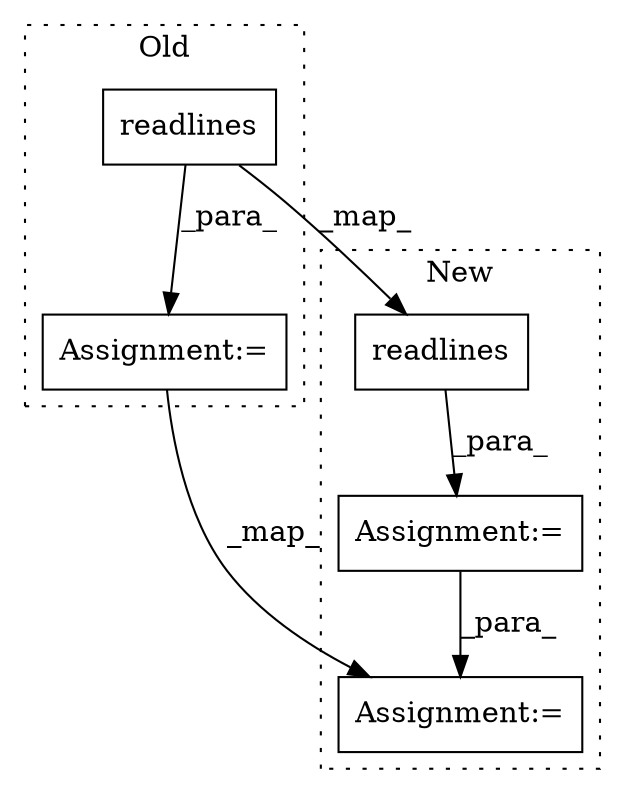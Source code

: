 digraph G {
subgraph cluster0 {
1 [label="readlines" a="32" s="1974" l="11" shape="box"];
5 [label="Assignment:=" a="7" s="2224" l="1" shape="box"];
label = "Old";
style="dotted";
}
subgraph cluster1 {
2 [label="readlines" a="32" s="2663" l="11" shape="box"];
3 [label="Assignment:=" a="7" s="2714" l="1" shape="box"];
4 [label="Assignment:=" a="7" s="3034" l="1" shape="box"];
label = "New";
style="dotted";
}
1 -> 5 [label="_para_"];
1 -> 2 [label="_map_"];
2 -> 3 [label="_para_"];
3 -> 4 [label="_para_"];
5 -> 4 [label="_map_"];
}